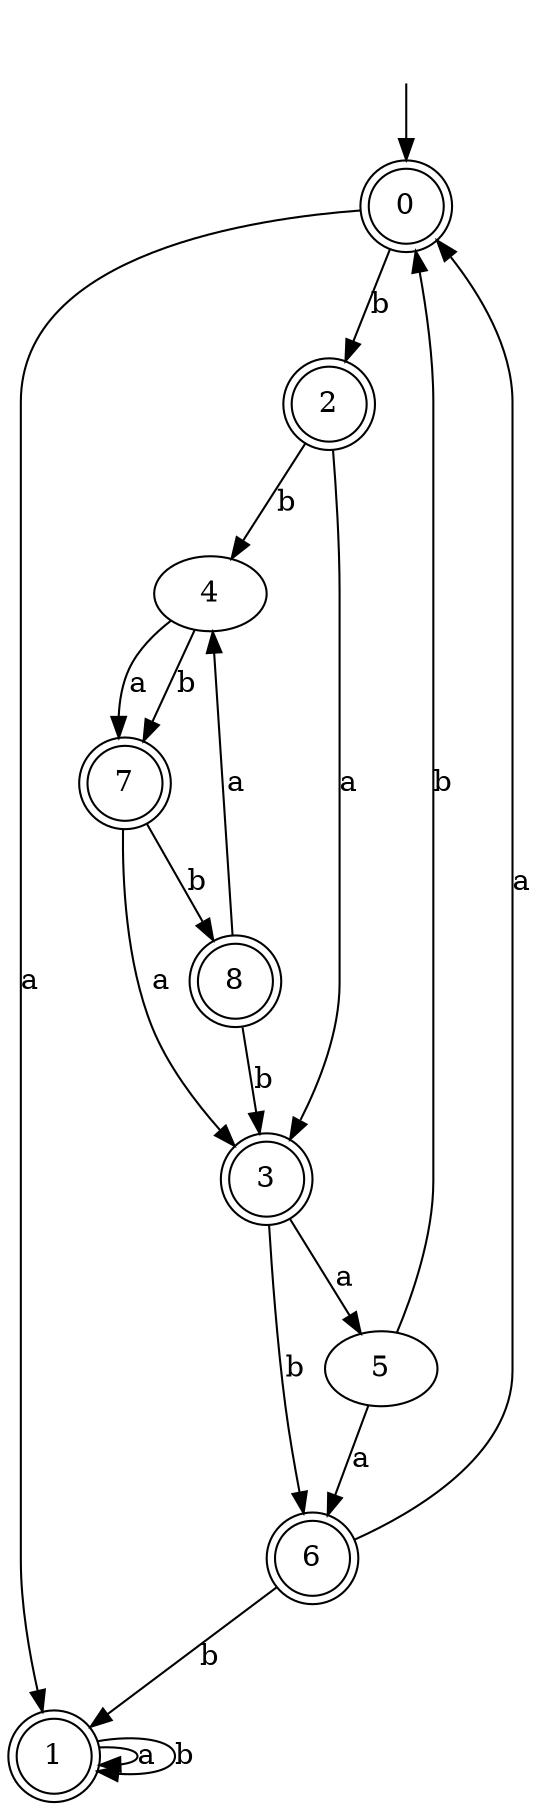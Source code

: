 digraph RandomDFA {
  __start0 [label="", shape=none];
  __start0 -> 0 [label=""];
  0 [shape=circle] [shape=doublecircle]
  0 -> 1 [label="a"]
  0 -> 2 [label="b"]
  1 [shape=doublecircle]
  1 -> 1 [label="a"]
  1 -> 1 [label="b"]
  2 [shape=doublecircle]
  2 -> 3 [label="a"]
  2 -> 4 [label="b"]
  3 [shape=doublecircle]
  3 -> 5 [label="a"]
  3 -> 6 [label="b"]
  4
  4 -> 7 [label="a"]
  4 -> 7 [label="b"]
  5
  5 -> 6 [label="a"]
  5 -> 0 [label="b"]
  6 [shape=doublecircle]
  6 -> 0 [label="a"]
  6 -> 1 [label="b"]
  7 [shape=doublecircle]
  7 -> 3 [label="a"]
  7 -> 8 [label="b"]
  8 [shape=doublecircle]
  8 -> 4 [label="a"]
  8 -> 3 [label="b"]
}
